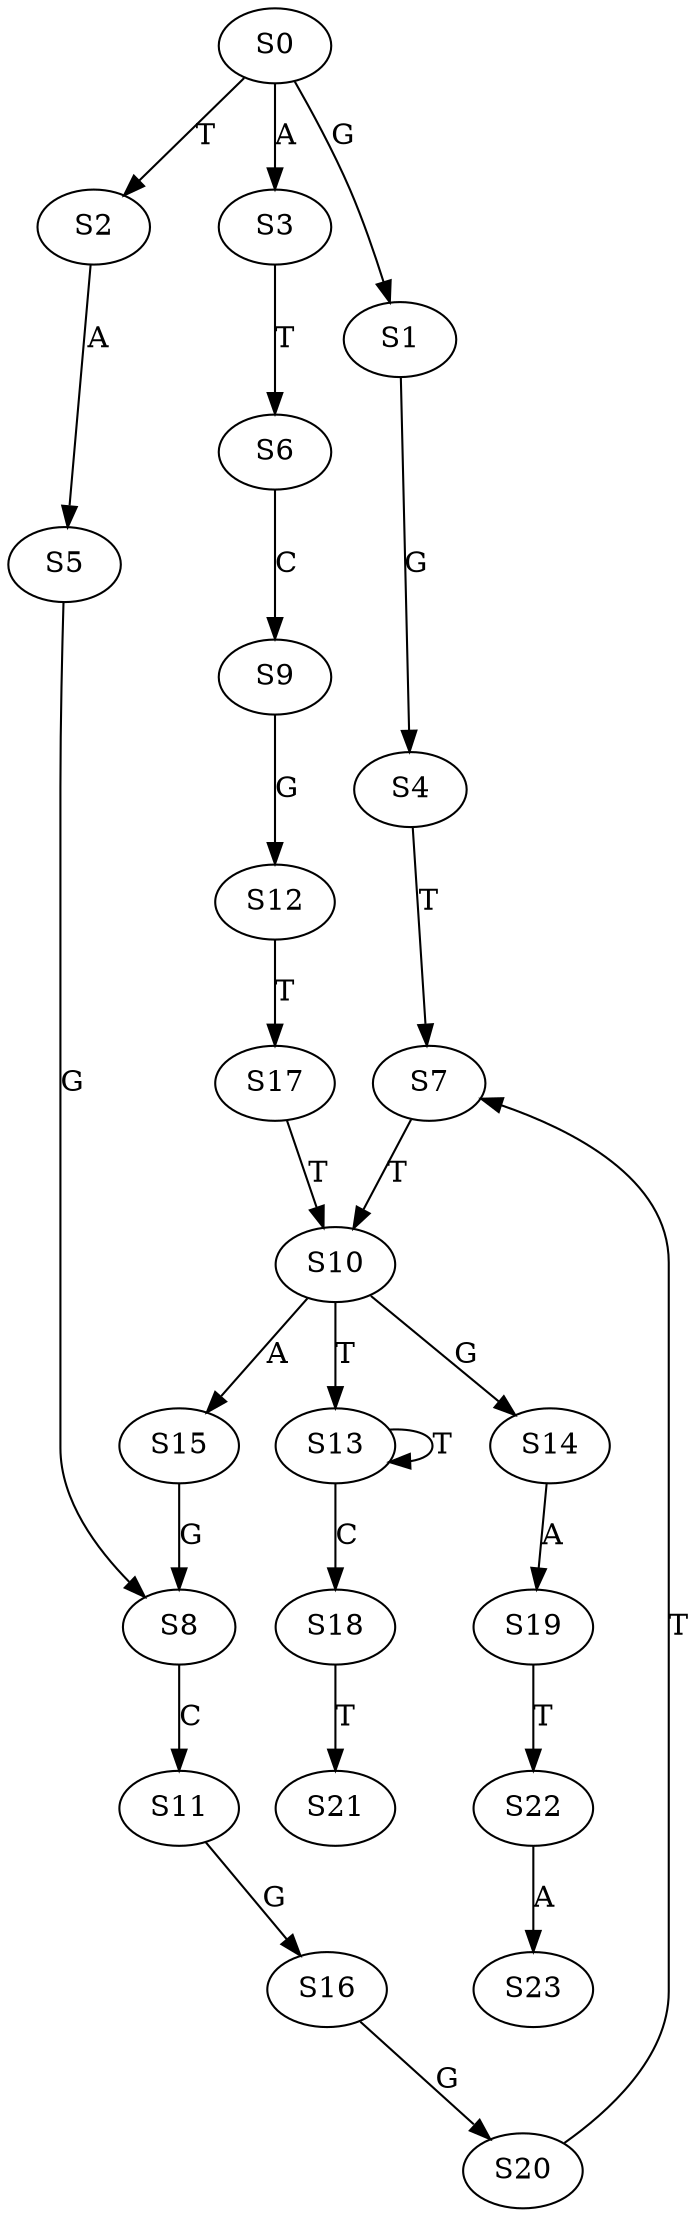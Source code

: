 strict digraph  {
	S0 -> S1 [ label = G ];
	S0 -> S2 [ label = T ];
	S0 -> S3 [ label = A ];
	S1 -> S4 [ label = G ];
	S2 -> S5 [ label = A ];
	S3 -> S6 [ label = T ];
	S4 -> S7 [ label = T ];
	S5 -> S8 [ label = G ];
	S6 -> S9 [ label = C ];
	S7 -> S10 [ label = T ];
	S8 -> S11 [ label = C ];
	S9 -> S12 [ label = G ];
	S10 -> S13 [ label = T ];
	S10 -> S14 [ label = G ];
	S10 -> S15 [ label = A ];
	S11 -> S16 [ label = G ];
	S12 -> S17 [ label = T ];
	S13 -> S18 [ label = C ];
	S13 -> S13 [ label = T ];
	S14 -> S19 [ label = A ];
	S15 -> S8 [ label = G ];
	S16 -> S20 [ label = G ];
	S17 -> S10 [ label = T ];
	S18 -> S21 [ label = T ];
	S19 -> S22 [ label = T ];
	S20 -> S7 [ label = T ];
	S22 -> S23 [ label = A ];
}
